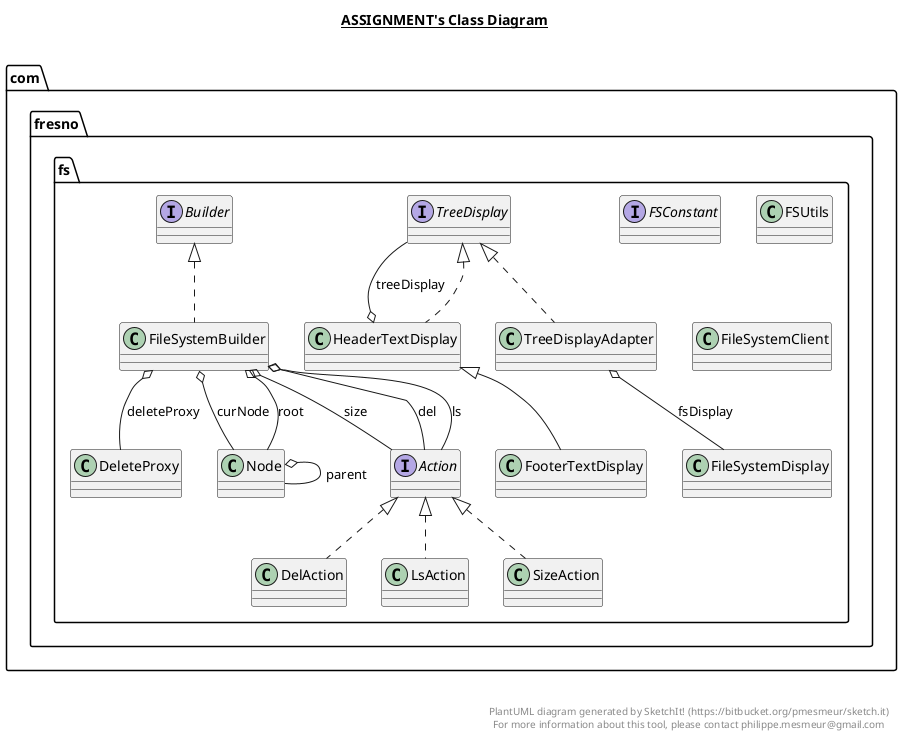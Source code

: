 @startuml

title __ASSIGNMENT's Class Diagram__\n

  namespace com.fresno.fs {
    interface com.fresno.fs.Action {
    }
  }
  

  namespace com.fresno.fs {
    interface com.fresno.fs.Builder {
    }
  }
  

  namespace com.fresno.fs {
    class com.fresno.fs.DelAction {
    }
  }
  

  namespace com.fresno.fs {
    class com.fresno.fs.DeleteProxy {
    }
  }
  

  namespace com.fresno.fs {
    interface com.fresno.fs.FSConstant {
    }
  }
  

  namespace com.fresno.fs {
    class com.fresno.fs.FSUtils {
    }
  }
  

  namespace com.fresno.fs {
    class com.fresno.fs.FileSystemBuilder {
    }
  }
  

  namespace com.fresno.fs {
    class com.fresno.fs.FileSystemClient {
    }
  }
  

  namespace com.fresno.fs {
    class com.fresno.fs.FileSystemDisplay {
    }
  }
  

  namespace com.fresno.fs {
    class com.fresno.fs.FooterTextDisplay {
    }
  }
  

  namespace com.fresno.fs {
    class com.fresno.fs.HeaderTextDisplay {
    }
  }
  

  namespace com.fresno.fs {
    class com.fresno.fs.LsAction {
    }
  }
  

  namespace com.fresno.fs {
    class com.fresno.fs.Node {
    }
  }
  

  namespace com.fresno.fs {
    class com.fresno.fs.SizeAction {
    }
  }
  

  namespace com.fresno.fs {
    interface com.fresno.fs.TreeDisplay {
    }
  }
  

  namespace com.fresno.fs {
    class com.fresno.fs.TreeDisplayAdapter {
    }
  }
  

  com.fresno.fs.DelAction .up.|> com.fresno.fs.Action
  com.fresno.fs.FileSystemBuilder .up.|> com.fresno.fs.Builder
  com.fresno.fs.FileSystemBuilder o-- com.fresno.fs.Node : curNode
  com.fresno.fs.FileSystemBuilder o-- com.fresno.fs.Action : del
  com.fresno.fs.FileSystemBuilder o-- com.fresno.fs.DeleteProxy : deleteProxy
  com.fresno.fs.FileSystemBuilder o-- com.fresno.fs.Action : ls
  com.fresno.fs.FileSystemBuilder o-- com.fresno.fs.Node : root
  com.fresno.fs.FileSystemBuilder o-- com.fresno.fs.Action : size
  com.fresno.fs.FooterTextDisplay -up-|> com.fresno.fs.HeaderTextDisplay
  com.fresno.fs.HeaderTextDisplay .up.|> com.fresno.fs.TreeDisplay
  com.fresno.fs.HeaderTextDisplay o-- com.fresno.fs.TreeDisplay : treeDisplay
  com.fresno.fs.LsAction .up.|> com.fresno.fs.Action
  com.fresno.fs.Node o-- com.fresno.fs.Node : parent
  com.fresno.fs.SizeAction .up.|> com.fresno.fs.Action
  com.fresno.fs.TreeDisplayAdapter .up.|> com.fresno.fs.TreeDisplay
  com.fresno.fs.TreeDisplayAdapter o-- com.fresno.fs.FileSystemDisplay : fsDisplay


right footer


PlantUML diagram generated by SketchIt! (https://bitbucket.org/pmesmeur/sketch.it)
For more information about this tool, please contact philippe.mesmeur@gmail.com
endfooter

@enduml
